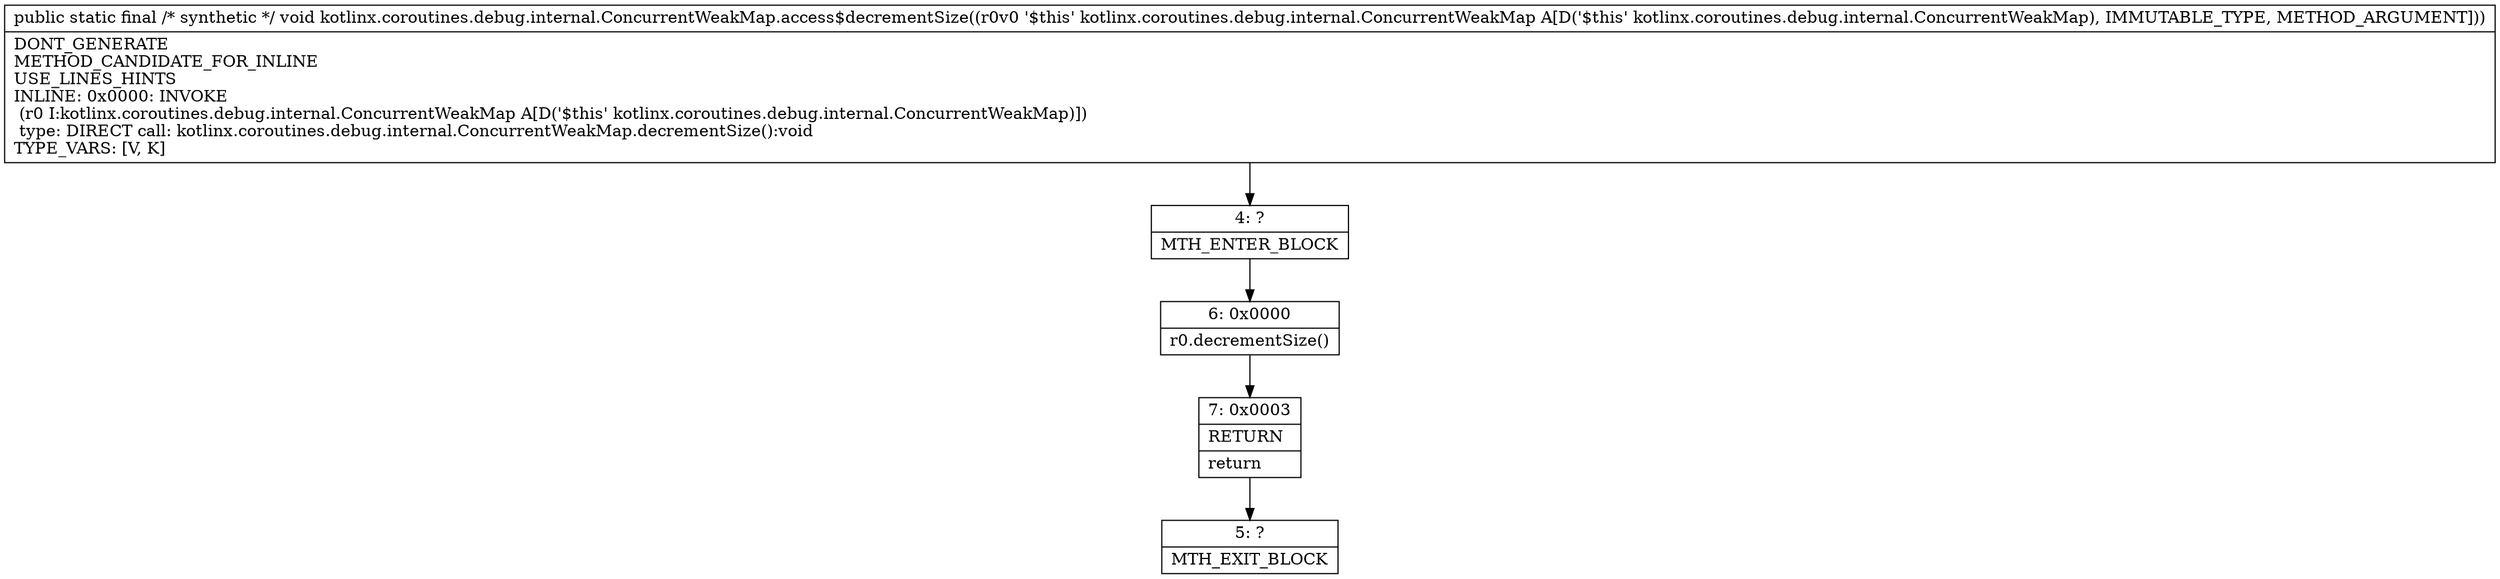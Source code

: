 digraph "CFG forkotlinx.coroutines.debug.internal.ConcurrentWeakMap.access$decrementSize(Lkotlinx\/coroutines\/debug\/internal\/ConcurrentWeakMap;)V" {
Node_4 [shape=record,label="{4\:\ ?|MTH_ENTER_BLOCK\l}"];
Node_6 [shape=record,label="{6\:\ 0x0000|r0.decrementSize()\l}"];
Node_7 [shape=record,label="{7\:\ 0x0003|RETURN\l|return\l}"];
Node_5 [shape=record,label="{5\:\ ?|MTH_EXIT_BLOCK\l}"];
MethodNode[shape=record,label="{public static final \/* synthetic *\/ void kotlinx.coroutines.debug.internal.ConcurrentWeakMap.access$decrementSize((r0v0 '$this' kotlinx.coroutines.debug.internal.ConcurrentWeakMap A[D('$this' kotlinx.coroutines.debug.internal.ConcurrentWeakMap), IMMUTABLE_TYPE, METHOD_ARGUMENT]))  | DONT_GENERATE\lMETHOD_CANDIDATE_FOR_INLINE\lUSE_LINES_HINTS\lINLINE: 0x0000: INVOKE  \l  (r0 I:kotlinx.coroutines.debug.internal.ConcurrentWeakMap A[D('$this' kotlinx.coroutines.debug.internal.ConcurrentWeakMap)])\l type: DIRECT call: kotlinx.coroutines.debug.internal.ConcurrentWeakMap.decrementSize():void\lTYPE_VARS: [V, K]\l}"];
MethodNode -> Node_4;Node_4 -> Node_6;
Node_6 -> Node_7;
Node_7 -> Node_5;
}

